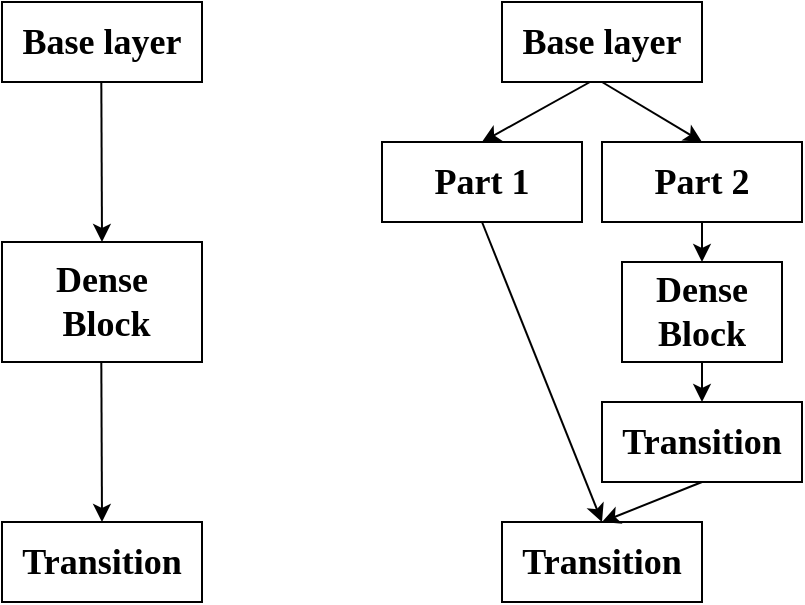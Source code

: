 <mxfile version="14.4.2" type="github">
  <diagram id="eYIgH_h2EQjEHhnaJYGx" name="第 1 页">
    <mxGraphModel dx="981" dy="552" grid="1" gridSize="10" guides="1" tooltips="1" connect="1" arrows="1" fold="1" page="1" pageScale="1" pageWidth="827" pageHeight="1169" math="0" shadow="0">
      <root>
        <mxCell id="0" />
        <mxCell id="1" parent="0" />
        <mxCell id="RYKQ9rR1VggHeiBl63JI-3" value="&lt;b&gt;&lt;font face=&quot;Times New Roman&quot; style=&quot;font-size: 18px&quot;&gt;Dense&lt;br&gt;&amp;nbsp;Block&lt;/font&gt;&lt;/b&gt;" style="rounded=0;whiteSpace=wrap;html=1;" vertex="1" parent="1">
          <mxGeometry x="160" y="220" width="100" height="60" as="geometry" />
        </mxCell>
        <mxCell id="RYKQ9rR1VggHeiBl63JI-4" value="" style="endArrow=classic;html=1;entryX=0.5;entryY=0;entryDx=0;entryDy=0;" edge="1" parent="1" target="RYKQ9rR1VggHeiBl63JI-3">
          <mxGeometry width="50" height="50" relative="1" as="geometry">
            <mxPoint x="209.66" y="140" as="sourcePoint" />
            <mxPoint x="209.66" y="190" as="targetPoint" />
          </mxGeometry>
        </mxCell>
        <mxCell id="RYKQ9rR1VggHeiBl63JI-6" value="" style="endArrow=classic;html=1;" edge="1" parent="1">
          <mxGeometry width="50" height="50" relative="1" as="geometry">
            <mxPoint x="209.66" y="280" as="sourcePoint" />
            <mxPoint x="210" y="360" as="targetPoint" />
          </mxGeometry>
        </mxCell>
        <mxCell id="RYKQ9rR1VggHeiBl63JI-8" value="&lt;font size=&quot;1&quot; face=&quot;Times New Roman&quot;&gt;&lt;b style=&quot;font-size: 18px&quot;&gt;Base layer&lt;/b&gt;&lt;/font&gt;" style="rounded=0;whiteSpace=wrap;html=1;" vertex="1" parent="1">
          <mxGeometry x="410" y="100" width="100" height="40" as="geometry" />
        </mxCell>
        <mxCell id="RYKQ9rR1VggHeiBl63JI-9" value="&lt;b&gt;&lt;font face=&quot;Times New Roman&quot; style=&quot;font-size: 18px&quot;&gt;Dense Block&lt;/font&gt;&lt;/b&gt;" style="rounded=0;whiteSpace=wrap;html=1;" vertex="1" parent="1">
          <mxGeometry x="470" y="230" width="80" height="50" as="geometry" />
        </mxCell>
        <mxCell id="RYKQ9rR1VggHeiBl63JI-14" value="&lt;font face=&quot;Times New Roman&quot;&gt;&lt;span style=&quot;font-size: 18px&quot;&gt;&lt;b&gt;Transition&lt;/b&gt;&lt;/span&gt;&lt;/font&gt;" style="rounded=0;whiteSpace=wrap;html=1;" vertex="1" parent="1">
          <mxGeometry x="460" y="300" width="100" height="40" as="geometry" />
        </mxCell>
        <mxCell id="RYKQ9rR1VggHeiBl63JI-16" value="&lt;font face=&quot;Times New Roman&quot;&gt;&lt;span style=&quot;font-size: 18px&quot;&gt;&lt;b&gt;Transition&lt;/b&gt;&lt;/span&gt;&lt;/font&gt;" style="rounded=0;whiteSpace=wrap;html=1;" vertex="1" parent="1">
          <mxGeometry x="410" y="360" width="100" height="40" as="geometry" />
        </mxCell>
        <mxCell id="RYKQ9rR1VggHeiBl63JI-17" value="&lt;font face=&quot;Times New Roman&quot;&gt;&lt;span style=&quot;font-size: 18px&quot;&gt;&lt;b&gt;Part 1&lt;/b&gt;&lt;/span&gt;&lt;/font&gt;" style="rounded=0;whiteSpace=wrap;html=1;" vertex="1" parent="1">
          <mxGeometry x="350" y="170" width="100" height="40" as="geometry" />
        </mxCell>
        <mxCell id="RYKQ9rR1VggHeiBl63JI-18" value="&lt;font face=&quot;Times New Roman&quot;&gt;&lt;span style=&quot;font-size: 18px&quot;&gt;&lt;b&gt;Part 2&lt;/b&gt;&lt;/span&gt;&lt;/font&gt;" style="rounded=0;whiteSpace=wrap;html=1;" vertex="1" parent="1">
          <mxGeometry x="460" y="170" width="100" height="40" as="geometry" />
        </mxCell>
        <mxCell id="RYKQ9rR1VggHeiBl63JI-19" value="&lt;font face=&quot;Times New Roman&quot;&gt;&lt;span style=&quot;font-size: 18px&quot;&gt;&lt;b&gt;Transition&lt;/b&gt;&lt;/span&gt;&lt;/font&gt;" style="rounded=0;whiteSpace=wrap;html=1;" vertex="1" parent="1">
          <mxGeometry x="160" y="360" width="100" height="40" as="geometry" />
        </mxCell>
        <mxCell id="RYKQ9rR1VggHeiBl63JI-20" value="&lt;font size=&quot;1&quot; face=&quot;Times New Roman&quot;&gt;&lt;b style=&quot;font-size: 18px&quot;&gt;Base layer&lt;/b&gt;&lt;/font&gt;" style="rounded=0;whiteSpace=wrap;html=1;" vertex="1" parent="1">
          <mxGeometry x="160" y="100" width="100" height="40" as="geometry" />
        </mxCell>
        <mxCell id="RYKQ9rR1VggHeiBl63JI-21" value="" style="endArrow=classic;html=1;entryX=0.5;entryY=0;entryDx=0;entryDy=0;" edge="1" parent="1" target="RYKQ9rR1VggHeiBl63JI-17">
          <mxGeometry width="50" height="50" relative="1" as="geometry">
            <mxPoint x="454" y="140" as="sourcePoint" />
            <mxPoint x="414" y="170" as="targetPoint" />
          </mxGeometry>
        </mxCell>
        <mxCell id="RYKQ9rR1VggHeiBl63JI-22" value="" style="endArrow=classic;html=1;entryX=0.5;entryY=0;entryDx=0;entryDy=0;" edge="1" parent="1" target="RYKQ9rR1VggHeiBl63JI-18">
          <mxGeometry width="50" height="50" relative="1" as="geometry">
            <mxPoint x="460" y="140" as="sourcePoint" />
            <mxPoint x="500" y="170" as="targetPoint" />
          </mxGeometry>
        </mxCell>
        <mxCell id="RYKQ9rR1VggHeiBl63JI-23" value="" style="endArrow=classic;html=1;" edge="1" parent="1">
          <mxGeometry width="50" height="50" relative="1" as="geometry">
            <mxPoint x="510" y="210" as="sourcePoint" />
            <mxPoint x="510" y="230" as="targetPoint" />
          </mxGeometry>
        </mxCell>
        <mxCell id="RYKQ9rR1VggHeiBl63JI-24" value="" style="endArrow=classic;html=1;" edge="1" parent="1">
          <mxGeometry width="50" height="50" relative="1" as="geometry">
            <mxPoint x="510" y="280.0" as="sourcePoint" />
            <mxPoint x="510" y="300.0" as="targetPoint" />
          </mxGeometry>
        </mxCell>
        <mxCell id="RYKQ9rR1VggHeiBl63JI-25" value="" style="endArrow=classic;html=1;entryX=0.5;entryY=0;entryDx=0;entryDy=0;" edge="1" parent="1" target="RYKQ9rR1VggHeiBl63JI-16">
          <mxGeometry width="50" height="50" relative="1" as="geometry">
            <mxPoint x="400" y="210" as="sourcePoint" />
            <mxPoint x="460" y="340" as="targetPoint" />
          </mxGeometry>
        </mxCell>
        <mxCell id="RYKQ9rR1VggHeiBl63JI-26" value="" style="endArrow=classic;html=1;" edge="1" parent="1">
          <mxGeometry width="50" height="50" relative="1" as="geometry">
            <mxPoint x="510" y="340" as="sourcePoint" />
            <mxPoint x="460" y="360" as="targetPoint" />
          </mxGeometry>
        </mxCell>
      </root>
    </mxGraphModel>
  </diagram>
</mxfile>
